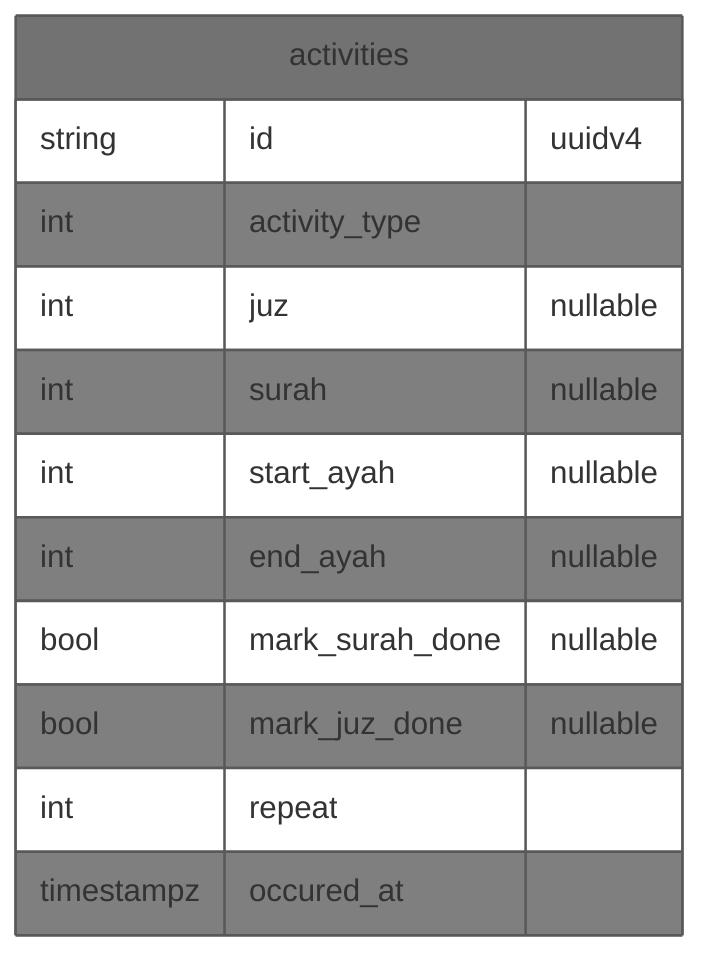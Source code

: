 %%{
  init: {
    'theme': 'base',
    'themeVariables': {
      'primaryColor': '#727272',
      'textColor': '#000'
    }
  }
}%%

erDiagram

activities {
  string id "uuidv4"
  int activity_type
  int juz "nullable"
  int surah "nullable"
  int start_ayah "nullable"
  int end_ayah "nullable"
  bool mark_surah_done "nullable"
  bool mark_juz_done "nullable"
  int repeat
  timestampz occured_at
}